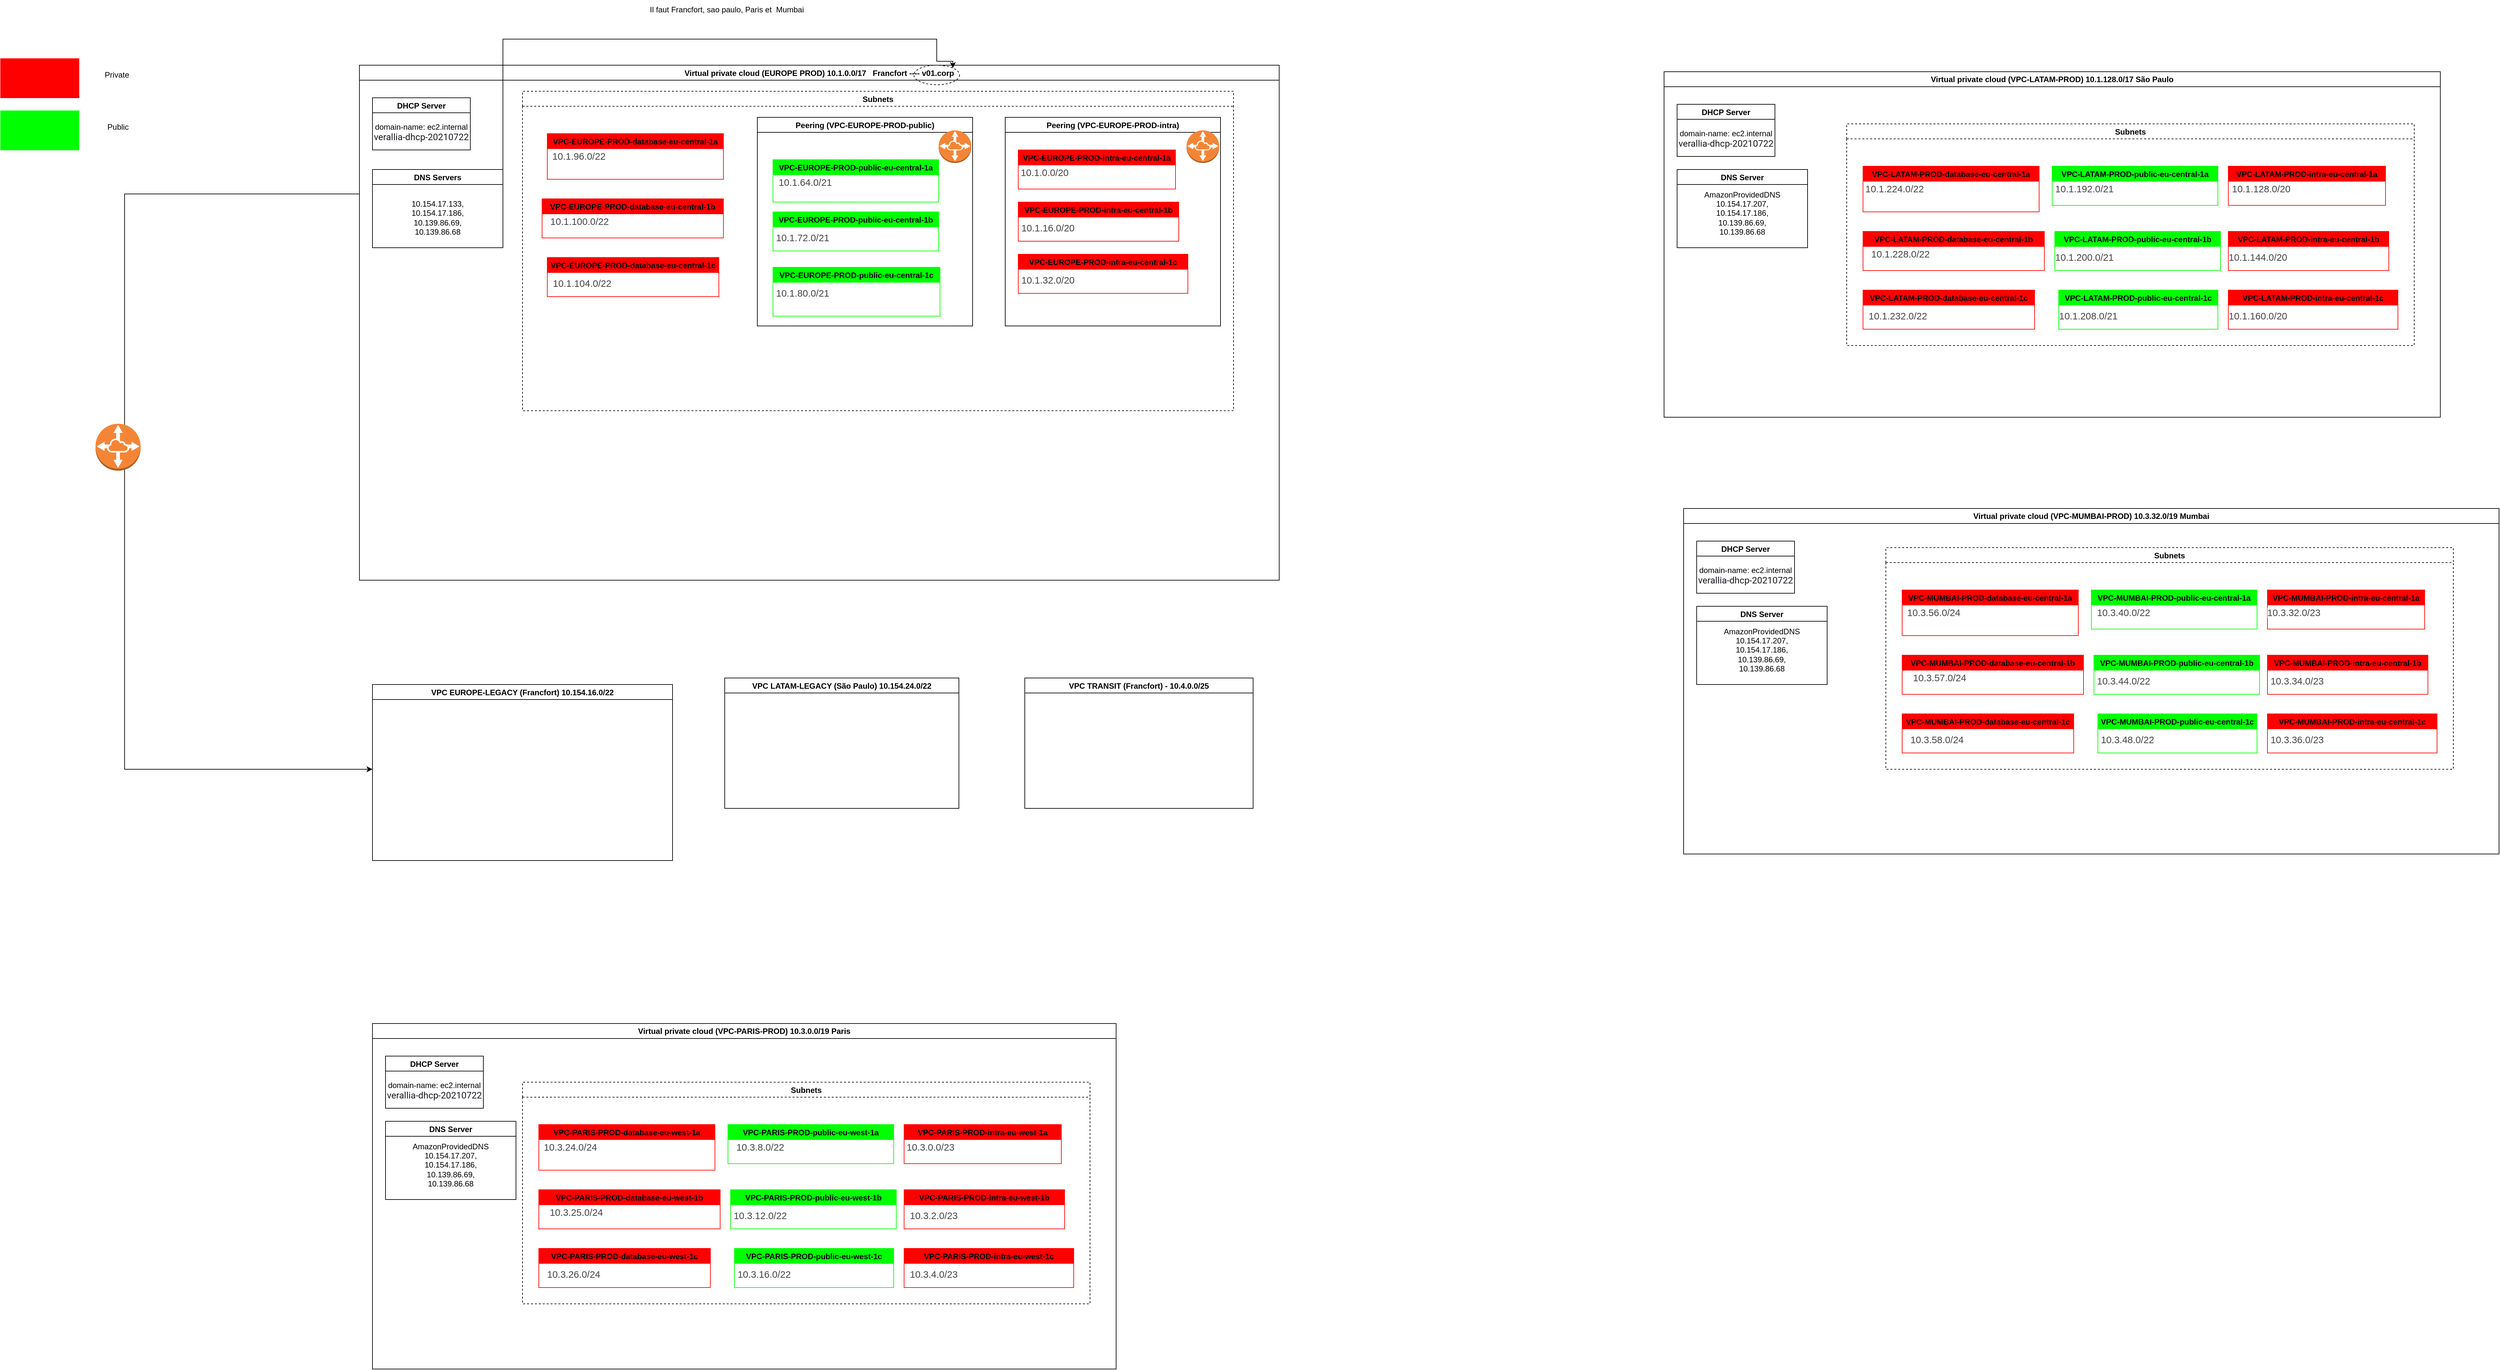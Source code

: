 <mxfile version="17.0.0" type="github">
  <diagram id="4M_D3Pi3umLmw-VAeziT" name="Page-1">
    <mxGraphModel dx="2370" dy="1270" grid="1" gridSize="10" guides="1" tooltips="1" connect="1" arrows="1" fold="1" page="1" pageScale="1" pageWidth="827" pageHeight="1169" math="0" shadow="0">
      <root>
        <mxCell id="0" />
        <mxCell id="1" parent="0" />
        <mxCell id="qyI5GLCLb69pi6n-RlXZ-149" style="edgeStyle=orthogonalEdgeStyle;rounded=0;orthogonalLoop=1;jettySize=auto;html=1;exitX=0;exitY=0.25;exitDx=0;exitDy=0;" edge="1" parent="1" source="URnLaDO7650WdrLdtgV3-2">
          <mxGeometry relative="1" as="geometry">
            <mxPoint x="590" y="1190" as="targetPoint" />
            <Array as="points">
              <mxPoint x="210" y="308" />
              <mxPoint x="210" y="1190" />
            </Array>
          </mxGeometry>
        </mxCell>
        <mxCell id="URnLaDO7650WdrLdtgV3-2" value="Virtual private cloud (EUROPE PROD) 10.1.0.0/17   Francfort ---- v01.corp" style="swimlane;" parent="1" vertex="1">
          <mxGeometry x="570" y="110" width="1410" height="790" as="geometry" />
        </mxCell>
        <mxCell id="URnLaDO7650WdrLdtgV3-3" value="DHCP Server" style="swimlane;startSize=23;" parent="URnLaDO7650WdrLdtgV3-2" vertex="1">
          <mxGeometry x="20" y="50" width="150" height="80" as="geometry" />
        </mxCell>
        <mxCell id="URnLaDO7650WdrLdtgV3-5" value="domain-name: ec2.internal&lt;br&gt;&lt;span class=&quot;gmail-&quot;&gt;&lt;span style=&quot;font-size: 10.5pt ; font-family: &amp;#34;roboto&amp;#34; ; color: #16191f&quot;&gt;verallia-dhcp-20210722&lt;/span&gt;&lt;/span&gt;" style="text;html=1;strokeColor=none;fillColor=none;align=center;verticalAlign=middle;whiteSpace=wrap;rounded=0;" parent="URnLaDO7650WdrLdtgV3-3" vertex="1">
          <mxGeometry y="25" width="150" height="55" as="geometry" />
        </mxCell>
        <mxCell id="URnLaDO7650WdrLdtgV3-6" value="DNS Servers" style="swimlane;" parent="URnLaDO7650WdrLdtgV3-2" vertex="1">
          <mxGeometry x="20" y="160" width="200" height="120" as="geometry" />
        </mxCell>
        <mxCell id="URnLaDO7650WdrLdtgV3-7" value="&lt;br&gt;&lt;span&gt;10.154.17.133, 10.154.17.186, 10.139.86.69,&lt;br&gt;&lt;/span&gt;&lt;span&gt;10.139.86.68&lt;/span&gt;&lt;br&gt;&lt;p class=&quot;MsoNormal&quot;&gt;&lt;/p&gt;" style="text;html=1;strokeColor=none;fillColor=none;align=center;verticalAlign=middle;whiteSpace=wrap;rounded=0;" parent="URnLaDO7650WdrLdtgV3-6" vertex="1">
          <mxGeometry x="25" y="45" width="150" height="55" as="geometry" />
        </mxCell>
        <mxCell id="qyI5GLCLb69pi6n-RlXZ-61" value="Subnets" style="swimlane;dashed=1;strokeColor=#000000;fillColor=#FFFFFF;" vertex="1" parent="URnLaDO7650WdrLdtgV3-2">
          <mxGeometry x="250" y="40" width="1090" height="490" as="geometry" />
        </mxCell>
        <mxCell id="URnLaDO7650WdrLdtgV3-16" value="VPC-EUROPE-PROD-database-eu-central-1a" style="swimlane;strokeColor=#FF0000;fillColor=#FF0000;" parent="qyI5GLCLb69pi6n-RlXZ-61" vertex="1">
          <mxGeometry x="38" y="65" width="270" height="70" as="geometry" />
        </mxCell>
        <mxCell id="URnLaDO7650WdrLdtgV3-28" value="&lt;span style=&quot;color: rgb(68 , 68 , 68) ; font-family: &amp;#34;calibri&amp;#34; , sans-serif , &amp;#34;mongolian baiti&amp;#34; , &amp;#34;microsoft yi baiti&amp;#34; , &amp;#34;javanese text&amp;#34; , &amp;#34;yu gothic&amp;#34; ; font-size: 14.667px ; text-align: left ; background-color: rgb(255 , 255 , 255)&quot;&gt;10.1.96.0/22&lt;/span&gt;" style="text;html=1;align=center;verticalAlign=middle;resizable=0;points=[];autosize=1;strokeColor=none;fillColor=none;" parent="URnLaDO7650WdrLdtgV3-16" vertex="1">
          <mxGeometry x="3" y="25" width="90" height="20" as="geometry" />
        </mxCell>
        <mxCell id="URnLaDO7650WdrLdtgV3-11" value="VPC-EUROPE-PROD-database-eu-central-1b" style="swimlane;strokeColor=#FF0000;fillColor=#FF0000;" parent="qyI5GLCLb69pi6n-RlXZ-61" vertex="1">
          <mxGeometry x="30" y="165" width="278" height="60" as="geometry" />
        </mxCell>
        <mxCell id="URnLaDO7650WdrLdtgV3-29" value="&lt;span style=&quot;color: rgb(68 , 68 , 68) ; font-family: &amp;#34;calibri&amp;#34; , sans-serif , &amp;#34;mongolian baiti&amp;#34; , &amp;#34;microsoft yi baiti&amp;#34; , &amp;#34;javanese text&amp;#34; , &amp;#34;yu gothic&amp;#34; ; font-size: 14.667px ; text-align: left ; background-color: rgb(255 , 255 , 255)&quot;&gt;10.1.100.0/22&lt;/span&gt;" style="text;html=1;align=center;verticalAlign=middle;resizable=0;points=[];autosize=1;strokeColor=none;fillColor=none;" parent="URnLaDO7650WdrLdtgV3-11" vertex="1">
          <mxGeometry x="7" y="25" width="100" height="20" as="geometry" />
        </mxCell>
        <mxCell id="URnLaDO7650WdrLdtgV3-14" value="VPC-EUROPE-PROD-database-eu-central-1c" style="swimlane;strokeColor=#FF0000;fillColor=#FF0000;" parent="qyI5GLCLb69pi6n-RlXZ-61" vertex="1">
          <mxGeometry x="38" y="255" width="263" height="60" as="geometry" />
        </mxCell>
        <mxCell id="qyI5GLCLb69pi6n-RlXZ-54" value="&lt;span style=&quot;color: rgb(68 , 68 , 68) ; font-family: &amp;#34;calibri&amp;#34; , sans-serif , &amp;#34;mongolian baiti&amp;#34; , &amp;#34;microsoft yi baiti&amp;#34; , &amp;#34;javanese text&amp;#34; , &amp;#34;yu gothic&amp;#34; ; font-size: 14.667px ; text-align: left ; background-color: rgb(255 , 255 , 255)&quot;&gt;10.1.104.0/22&lt;/span&gt;" style="text;html=1;align=center;verticalAlign=middle;resizable=0;points=[];autosize=1;strokeColor=none;fillColor=none;" vertex="1" parent="URnLaDO7650WdrLdtgV3-14">
          <mxGeometry x="3" y="30" width="100" height="20" as="geometry" />
        </mxCell>
        <mxCell id="qyI5GLCLb69pi6n-RlXZ-135" value="Peering (VPC-EUROPE-PROD-public)" style="swimlane;strokeColor=#000000;fillColor=none;gradientColor=none;" vertex="1" parent="qyI5GLCLb69pi6n-RlXZ-61">
          <mxGeometry x="360" y="40" width="330" height="320" as="geometry" />
        </mxCell>
        <mxCell id="URnLaDO7650WdrLdtgV3-13" value="VPC-EUROPE-PROD-public-eu-central-1a" style="swimlane;strokeColor=#00FF00;fillColor=#00FF00;" parent="qyI5GLCLb69pi6n-RlXZ-135" vertex="1">
          <mxGeometry x="24" y="65" width="254" height="65" as="geometry" />
        </mxCell>
        <mxCell id="qyI5GLCLb69pi6n-RlXZ-57" value="&lt;span style=&quot;color: rgb(68 , 68 , 68) ; font-family: &amp;#34;calibri&amp;#34; , sans-serif , &amp;#34;mongolian baiti&amp;#34; , &amp;#34;microsoft yi baiti&amp;#34; , &amp;#34;javanese text&amp;#34; , &amp;#34;yu gothic&amp;#34; ; font-size: 14.667px ; text-align: left ; background-color: rgb(255 , 255 , 255)&quot;&gt;10.1.64.0/21&lt;/span&gt;" style="text;html=1;align=center;verticalAlign=middle;resizable=0;points=[];autosize=1;strokeColor=none;fillColor=none;" vertex="1" parent="URnLaDO7650WdrLdtgV3-13">
          <mxGeometry x="4" y="25" width="90" height="20" as="geometry" />
        </mxCell>
        <mxCell id="URnLaDO7650WdrLdtgV3-12" value="VPC-EUROPE-PROD-public-eu-central-1b" style="swimlane;strokeColor=#00FF00;fillColor=#00FF00;" parent="qyI5GLCLb69pi6n-RlXZ-135" vertex="1">
          <mxGeometry x="24" y="145" width="254" height="60" as="geometry" />
        </mxCell>
        <mxCell id="qyI5GLCLb69pi6n-RlXZ-56" value="&lt;span style=&quot;color: rgb(68 , 68 , 68) ; font-family: &amp;#34;calibri&amp;#34; , sans-serif , &amp;#34;mongolian baiti&amp;#34; , &amp;#34;microsoft yi baiti&amp;#34; , &amp;#34;javanese text&amp;#34; , &amp;#34;yu gothic&amp;#34; ; font-size: 14.667px ; text-align: left ; background-color: rgb(255 , 255 , 255)&quot;&gt;10.1.72.0/21&lt;/span&gt;" style="text;html=1;align=center;verticalAlign=middle;resizable=0;points=[];autosize=1;strokeColor=none;fillColor=none;" vertex="1" parent="URnLaDO7650WdrLdtgV3-12">
          <mxGeometry y="30" width="90" height="20" as="geometry" />
        </mxCell>
        <mxCell id="URnLaDO7650WdrLdtgV3-15" value="VPC-EUROPE-PROD-public-eu-central-1c" style="swimlane;strokeColor=#00FF00;fillColor=#00FF00;" parent="qyI5GLCLb69pi6n-RlXZ-135" vertex="1">
          <mxGeometry x="24" y="230" width="256" height="75" as="geometry" />
        </mxCell>
        <mxCell id="qyI5GLCLb69pi6n-RlXZ-55" value="&lt;span style=&quot;color: rgb(68 , 68 , 68) ; font-family: &amp;#34;calibri&amp;#34; , sans-serif , &amp;#34;mongolian baiti&amp;#34; , &amp;#34;microsoft yi baiti&amp;#34; , &amp;#34;javanese text&amp;#34; , &amp;#34;yu gothic&amp;#34; ; font-size: 14.667px ; text-align: left ; background-color: rgb(255 , 255 , 255)&quot;&gt;10.1.80.0/21&lt;/span&gt;" style="text;html=1;align=center;verticalAlign=middle;resizable=0;points=[];autosize=1;strokeColor=none;fillColor=none;" vertex="1" parent="URnLaDO7650WdrLdtgV3-15">
          <mxGeometry y="30" width="90" height="20" as="geometry" />
        </mxCell>
        <mxCell id="qyI5GLCLb69pi6n-RlXZ-130" value="" style="outlineConnect=0;dashed=0;verticalLabelPosition=bottom;verticalAlign=top;align=center;html=1;shape=mxgraph.aws3.vpc_peering;fillColor=#F58536;gradientColor=none;strokeColor=#FF0000;" vertex="1" parent="qyI5GLCLb69pi6n-RlXZ-135">
          <mxGeometry x="278" y="20" width="50" height="50" as="geometry" />
        </mxCell>
        <mxCell id="qyI5GLCLb69pi6n-RlXZ-138" value="Peering (VPC-EUROPE-PROD-intra)" style="swimlane;strokeColor=#000000;fillColor=none;gradientColor=none;" vertex="1" parent="qyI5GLCLb69pi6n-RlXZ-61">
          <mxGeometry x="740" y="40" width="330" height="320" as="geometry" />
        </mxCell>
        <mxCell id="qyI5GLCLb69pi6n-RlXZ-145" value="" style="outlineConnect=0;dashed=0;verticalLabelPosition=bottom;verticalAlign=top;align=center;html=1;shape=mxgraph.aws3.vpc_peering;fillColor=#F58536;gradientColor=none;strokeColor=#FF0000;" vertex="1" parent="qyI5GLCLb69pi6n-RlXZ-138">
          <mxGeometry x="278" y="20" width="50" height="50" as="geometry" />
        </mxCell>
        <mxCell id="qyI5GLCLb69pi6n-RlXZ-53" value="VPC-EUROPE-PROD-intra-eu-central-1a" style="swimlane;strokeColor=#FF0000;fillColor=#FF0000;" vertex="1" parent="qyI5GLCLb69pi6n-RlXZ-138">
          <mxGeometry x="20" y="50" width="241" height="60" as="geometry" />
        </mxCell>
        <mxCell id="qyI5GLCLb69pi6n-RlXZ-58" value="&lt;span style=&quot;color: rgb(68 , 68 , 68) ; font-family: &amp;#34;calibri&amp;#34; , sans-serif , &amp;#34;mongolian baiti&amp;#34; , &amp;#34;microsoft yi baiti&amp;#34; , &amp;#34;javanese text&amp;#34; , &amp;#34;yu gothic&amp;#34; ; font-size: 14.667px ; text-align: left ; background-color: rgb(255 , 255 , 255)&quot;&gt;10.1.0.0/20&lt;/span&gt;" style="text;html=1;align=center;verticalAlign=middle;resizable=0;points=[];autosize=1;strokeColor=none;fillColor=none;" vertex="1" parent="qyI5GLCLb69pi6n-RlXZ-53">
          <mxGeometry y="25" width="80" height="20" as="geometry" />
        </mxCell>
        <mxCell id="qyI5GLCLb69pi6n-RlXZ-51" value="VPC-EUROPE-PROD-intra-eu-central-1b" style="swimlane;strokeColor=#FF0000;fillColor=#FF0000;" vertex="1" parent="qyI5GLCLb69pi6n-RlXZ-138">
          <mxGeometry x="20" y="130" width="246" height="60" as="geometry" />
        </mxCell>
        <mxCell id="qyI5GLCLb69pi6n-RlXZ-59" value="&lt;span style=&quot;color: rgb(68 , 68 , 68) ; font-family: &amp;#34;calibri&amp;#34; , sans-serif , &amp;#34;mongolian baiti&amp;#34; , &amp;#34;microsoft yi baiti&amp;#34; , &amp;#34;javanese text&amp;#34; , &amp;#34;yu gothic&amp;#34; ; font-size: 14.667px ; text-align: left ; background-color: rgb(255 , 255 , 255)&quot;&gt;10.1.16.0/20&lt;/span&gt;" style="text;html=1;align=center;verticalAlign=middle;resizable=0;points=[];autosize=1;strokeColor=none;fillColor=none;" vertex="1" parent="qyI5GLCLb69pi6n-RlXZ-51">
          <mxGeometry y="30" width="90" height="20" as="geometry" />
        </mxCell>
        <mxCell id="qyI5GLCLb69pi6n-RlXZ-52" value="VPC-EUROPE-PROD-intra-eu-central-1c" style="swimlane;strokeColor=#FF0000;fillColor=#FF0000;" vertex="1" parent="qyI5GLCLb69pi6n-RlXZ-138">
          <mxGeometry x="20" y="210" width="260" height="60" as="geometry" />
        </mxCell>
        <mxCell id="qyI5GLCLb69pi6n-RlXZ-60" value="&lt;span style=&quot;color: rgb(68 , 68 , 68) ; font-family: &amp;#34;calibri&amp;#34; , sans-serif , &amp;#34;mongolian baiti&amp;#34; , &amp;#34;microsoft yi baiti&amp;#34; , &amp;#34;javanese text&amp;#34; , &amp;#34;yu gothic&amp;#34; ; font-size: 14.667px ; text-align: left ; background-color: rgb(255 , 255 , 255)&quot;&gt;10.1.32.0/20&lt;/span&gt;" style="text;html=1;align=center;verticalAlign=middle;resizable=0;points=[];autosize=1;strokeColor=none;fillColor=none;" vertex="1" parent="qyI5GLCLb69pi6n-RlXZ-52">
          <mxGeometry y="30" width="90" height="20" as="geometry" />
        </mxCell>
        <mxCell id="qyI5GLCLb69pi6n-RlXZ-122" value="" style="ellipse;whiteSpace=wrap;html=1;dashed=1;strokeColor=#000000;fillColor=none;gradientColor=none;" vertex="1" parent="URnLaDO7650WdrLdtgV3-2">
          <mxGeometry x="850" width="70" height="30" as="geometry" />
        </mxCell>
        <mxCell id="qyI5GLCLb69pi6n-RlXZ-121" style="edgeStyle=orthogonalEdgeStyle;rounded=0;orthogonalLoop=1;jettySize=auto;html=1;exitX=0.75;exitY=0;exitDx=0;exitDy=0;entryX=1;entryY=0;entryDx=0;entryDy=0;" edge="1" parent="URnLaDO7650WdrLdtgV3-2" source="URnLaDO7650WdrLdtgV3-6" target="qyI5GLCLb69pi6n-RlXZ-122">
          <mxGeometry relative="1" as="geometry">
            <mxPoint x="910" y="-60" as="targetPoint" />
            <Array as="points">
              <mxPoint x="220" y="160" />
              <mxPoint x="220" y="-40" />
              <mxPoint x="885" y="-40" />
              <mxPoint x="885" y="-6" />
            </Array>
          </mxGeometry>
        </mxCell>
        <mxCell id="VcifqLUfII9H0ngbjGMm-1" value="Il faut Francfort, sao paulo, Paris et&amp;nbsp; Mumbai&amp;nbsp;" style="text;html=1;strokeColor=none;fillColor=none;align=center;verticalAlign=middle;whiteSpace=wrap;rounded=0;" parent="1" vertex="1">
          <mxGeometry x="990" y="10" width="290" height="30" as="geometry" />
        </mxCell>
        <mxCell id="qyI5GLCLb69pi6n-RlXZ-2" value="Virtual private cloud (VPC-LATAM-PROD) 10.1.128.0/17 São Paulo" style="swimlane;whiteSpace=wrap;" vertex="1" parent="1">
          <mxGeometry x="2570" y="120" width="1190" height="530" as="geometry" />
        </mxCell>
        <mxCell id="qyI5GLCLb69pi6n-RlXZ-10" value="DHCP Server" style="swimlane;startSize=23;" vertex="1" parent="qyI5GLCLb69pi6n-RlXZ-2">
          <mxGeometry x="20" y="50" width="150" height="80" as="geometry" />
        </mxCell>
        <mxCell id="qyI5GLCLb69pi6n-RlXZ-11" value="domain-name: ec2.internal&lt;br&gt;&lt;span class=&quot;gmail-&quot;&gt;&lt;span style=&quot;font-size: 10.5pt ; font-family: &amp;#34;roboto&amp;#34; ; color: #16191f&quot;&gt;verallia-dhcp-20210722&lt;/span&gt;&lt;/span&gt;" style="text;html=1;strokeColor=none;fillColor=none;align=center;verticalAlign=middle;whiteSpace=wrap;rounded=0;" vertex="1" parent="qyI5GLCLb69pi6n-RlXZ-10">
          <mxGeometry y="25" width="150" height="55" as="geometry" />
        </mxCell>
        <mxCell id="qyI5GLCLb69pi6n-RlXZ-12" value="DNS Server" style="swimlane;" vertex="1" parent="qyI5GLCLb69pi6n-RlXZ-2">
          <mxGeometry x="20" y="150" width="200" height="120" as="geometry" />
        </mxCell>
        <mxCell id="qyI5GLCLb69pi6n-RlXZ-13" value="AmazonProvidedDNS&lt;br&gt;&lt;span&gt;10.154.17.207, 10.154.17.186, 10.139.86.69,&lt;br&gt;&lt;/span&gt;&lt;span&gt;10.139.86.68&lt;/span&gt;&lt;br&gt;&lt;p class=&quot;MsoNormal&quot;&gt;&lt;/p&gt;" style="text;html=1;strokeColor=none;fillColor=none;align=center;verticalAlign=middle;whiteSpace=wrap;rounded=0;" vertex="1" parent="qyI5GLCLb69pi6n-RlXZ-12">
          <mxGeometry x="25" y="45" width="150" height="55" as="geometry" />
        </mxCell>
        <mxCell id="qyI5GLCLb69pi6n-RlXZ-62" value="Subnets" style="swimlane;dashed=1;strokeColor=#000000;fillColor=#FFFFFF;" vertex="1" parent="qyI5GLCLb69pi6n-RlXZ-2">
          <mxGeometry x="280" y="80" width="870" height="340" as="geometry" />
        </mxCell>
        <mxCell id="qyI5GLCLb69pi6n-RlXZ-63" value="VPC-LATAM-PROD-database-eu-central-1a" style="swimlane;strokeColor=#FF0000;fillColor=#FF0000;" vertex="1" parent="qyI5GLCLb69pi6n-RlXZ-62">
          <mxGeometry x="25" y="65" width="270" height="70" as="geometry" />
        </mxCell>
        <mxCell id="qyI5GLCLb69pi6n-RlXZ-64" value="&lt;span style=&quot;color: rgb(68 , 68 , 68) ; font-family: &amp;#34;calibri&amp;#34; , sans-serif , &amp;#34;mongolian baiti&amp;#34; , &amp;#34;microsoft yi baiti&amp;#34; , &amp;#34;javanese text&amp;#34; , &amp;#34;yu gothic&amp;#34; ; font-size: 14.667px ; text-align: left ; background-color: rgb(255 , 255 , 255)&quot;&gt;10.1.224.0/22&lt;/span&gt;" style="text;html=1;align=center;verticalAlign=middle;resizable=0;points=[];autosize=1;strokeColor=none;fillColor=none;" vertex="1" parent="qyI5GLCLb69pi6n-RlXZ-63">
          <mxGeometry x="-2" y="25" width="100" height="20" as="geometry" />
        </mxCell>
        <mxCell id="qyI5GLCLb69pi6n-RlXZ-65" value="VPC-LATAM-PROD-database-eu-central-1b" style="swimlane;strokeColor=#FF0000;fillColor=#FF0000;" vertex="1" parent="qyI5GLCLb69pi6n-RlXZ-62">
          <mxGeometry x="25" y="165" width="278" height="60" as="geometry" />
        </mxCell>
        <mxCell id="qyI5GLCLb69pi6n-RlXZ-66" value="&lt;span style=&quot;color: rgb(68 , 68 , 68) ; font-family: &amp;#34;calibri&amp;#34; , sans-serif , &amp;#34;mongolian baiti&amp;#34; , &amp;#34;microsoft yi baiti&amp;#34; , &amp;#34;javanese text&amp;#34; , &amp;#34;yu gothic&amp;#34; ; font-size: 14.667px ; text-align: left ; background-color: rgb(255 , 255 , 255)&quot;&gt;10.1.228.0/22&lt;/span&gt;" style="text;html=1;align=center;verticalAlign=middle;resizable=0;points=[];autosize=1;strokeColor=none;fillColor=none;" vertex="1" parent="qyI5GLCLb69pi6n-RlXZ-65">
          <mxGeometry x="7" y="25" width="100" height="20" as="geometry" />
        </mxCell>
        <mxCell id="qyI5GLCLb69pi6n-RlXZ-67" value="VPC-LATAM-PROD-database-eu-central-1c" style="swimlane;strokeColor=#FF0000;fillColor=#FF0000;" vertex="1" parent="qyI5GLCLb69pi6n-RlXZ-62">
          <mxGeometry x="25" y="255" width="263" height="60" as="geometry" />
        </mxCell>
        <mxCell id="qyI5GLCLb69pi6n-RlXZ-68" value="&lt;span style=&quot;color: rgb(68 , 68 , 68) ; font-family: &amp;#34;calibri&amp;#34; , sans-serif , &amp;#34;mongolian baiti&amp;#34; , &amp;#34;microsoft yi baiti&amp;#34; , &amp;#34;javanese text&amp;#34; , &amp;#34;yu gothic&amp;#34; ; font-size: 14.667px ; text-align: left ; background-color: rgb(255 , 255 , 255)&quot;&gt;10.1.232.0/22&lt;/span&gt;" style="text;html=1;align=center;verticalAlign=middle;resizable=0;points=[];autosize=1;strokeColor=none;fillColor=none;" vertex="1" parent="qyI5GLCLb69pi6n-RlXZ-67">
          <mxGeometry x="3" y="30" width="100" height="20" as="geometry" />
        </mxCell>
        <mxCell id="qyI5GLCLb69pi6n-RlXZ-69" value="VPC-LATAM-PROD-public-eu-central-1c" style="swimlane;strokeColor=#00FF00;fillColor=#00FF00;" vertex="1" parent="qyI5GLCLb69pi6n-RlXZ-62">
          <mxGeometry x="325" y="255" width="244" height="60" as="geometry" />
        </mxCell>
        <mxCell id="qyI5GLCLb69pi6n-RlXZ-70" value="&lt;span style=&quot;color: rgb(68 , 68 , 68) ; font-family: &amp;#34;calibri&amp;#34; , sans-serif , &amp;#34;mongolian baiti&amp;#34; , &amp;#34;microsoft yi baiti&amp;#34; , &amp;#34;javanese text&amp;#34; , &amp;#34;yu gothic&amp;#34; ; font-size: 14.667px ; text-align: left ; background-color: rgb(255 , 255 , 255)&quot;&gt;10.1.208.0/21&lt;/span&gt;" style="text;html=1;align=center;verticalAlign=middle;resizable=0;points=[];autosize=1;strokeColor=none;fillColor=none;" vertex="1" parent="qyI5GLCLb69pi6n-RlXZ-69">
          <mxGeometry x="-5" y="30" width="100" height="20" as="geometry" />
        </mxCell>
        <mxCell id="qyI5GLCLb69pi6n-RlXZ-71" value="VPC-LATAM-PROD-public-eu-central-1b" style="swimlane;strokeColor=#00FF00;fillColor=#00FF00;" vertex="1" parent="qyI5GLCLb69pi6n-RlXZ-62">
          <mxGeometry x="319" y="165" width="254" height="60" as="geometry" />
        </mxCell>
        <mxCell id="qyI5GLCLb69pi6n-RlXZ-72" value="&lt;span style=&quot;color: rgb(68 , 68 , 68) ; font-family: &amp;#34;calibri&amp;#34; , sans-serif , &amp;#34;mongolian baiti&amp;#34; , &amp;#34;microsoft yi baiti&amp;#34; , &amp;#34;javanese text&amp;#34; , &amp;#34;yu gothic&amp;#34; ; font-size: 14.667px ; text-align: left ; background-color: rgb(255 , 255 , 255)&quot;&gt;10.1.200.0/21&lt;/span&gt;" style="text;html=1;align=center;verticalAlign=middle;resizable=0;points=[];autosize=1;strokeColor=none;fillColor=none;" vertex="1" parent="qyI5GLCLb69pi6n-RlXZ-71">
          <mxGeometry x="-5" y="30" width="100" height="20" as="geometry" />
        </mxCell>
        <mxCell id="qyI5GLCLb69pi6n-RlXZ-73" value="VPC-LATAM-PROD-public-eu-central-1a" style="swimlane;strokeColor=#00FF00;fillColor=#00FF00;" vertex="1" parent="qyI5GLCLb69pi6n-RlXZ-62">
          <mxGeometry x="315" y="65" width="254" height="60" as="geometry" />
        </mxCell>
        <mxCell id="qyI5GLCLb69pi6n-RlXZ-74" value="&lt;span style=&quot;color: rgb(68 , 68 , 68) ; font-family: &amp;#34;calibri&amp;#34; , sans-serif , &amp;#34;mongolian baiti&amp;#34; , &amp;#34;microsoft yi baiti&amp;#34; , &amp;#34;javanese text&amp;#34; , &amp;#34;yu gothic&amp;#34; ; font-size: 14.667px ; text-align: left ; background-color: rgb(255 , 255 , 255)&quot;&gt;10.1.192.0/21&lt;/span&gt;" style="text;html=1;align=center;verticalAlign=middle;resizable=0;points=[];autosize=1;strokeColor=none;fillColor=none;" vertex="1" parent="qyI5GLCLb69pi6n-RlXZ-73">
          <mxGeometry x="-1" y="25" width="100" height="20" as="geometry" />
        </mxCell>
        <mxCell id="qyI5GLCLb69pi6n-RlXZ-75" value="VPC-LATAM-PROD-intra-eu-central-1a" style="swimlane;strokeColor=#FF0000;fillColor=#FF0000;" vertex="1" parent="qyI5GLCLb69pi6n-RlXZ-62">
          <mxGeometry x="585" y="65" width="241" height="60" as="geometry" />
        </mxCell>
        <mxCell id="qyI5GLCLb69pi6n-RlXZ-76" value="&lt;span style=&quot;color: rgb(68 , 68 , 68) ; font-family: &amp;#34;calibri&amp;#34; , sans-serif , &amp;#34;mongolian baiti&amp;#34; , &amp;#34;microsoft yi baiti&amp;#34; , &amp;#34;javanese text&amp;#34; , &amp;#34;yu gothic&amp;#34; ; font-size: 14.667px ; text-align: left ; background-color: rgb(255 , 255 , 255)&quot;&gt;10.1.128.0/20&lt;/span&gt;" style="text;html=1;align=center;verticalAlign=middle;resizable=0;points=[];autosize=1;strokeColor=none;fillColor=none;" vertex="1" parent="qyI5GLCLb69pi6n-RlXZ-75">
          <mxGeometry y="25" width="100" height="20" as="geometry" />
        </mxCell>
        <mxCell id="qyI5GLCLb69pi6n-RlXZ-77" value="VPC-LATAM-PROD-intra-eu-central-1b" style="swimlane;strokeColor=#FF0000;fillColor=#FF0000;" vertex="1" parent="qyI5GLCLb69pi6n-RlXZ-62">
          <mxGeometry x="585" y="165" width="246" height="60" as="geometry" />
        </mxCell>
        <mxCell id="qyI5GLCLb69pi6n-RlXZ-78" value="&lt;span style=&quot;color: rgb(68 , 68 , 68) ; font-family: &amp;#34;calibri&amp;#34; , sans-serif , &amp;#34;mongolian baiti&amp;#34; , &amp;#34;microsoft yi baiti&amp;#34; , &amp;#34;javanese text&amp;#34; , &amp;#34;yu gothic&amp;#34; ; font-size: 14.667px ; text-align: left ; background-color: rgb(255 , 255 , 255)&quot;&gt;10.1.144.0/20&lt;/span&gt;" style="text;html=1;align=center;verticalAlign=middle;resizable=0;points=[];autosize=1;strokeColor=none;fillColor=none;" vertex="1" parent="qyI5GLCLb69pi6n-RlXZ-77">
          <mxGeometry x="-5" y="30" width="100" height="20" as="geometry" />
        </mxCell>
        <mxCell id="qyI5GLCLb69pi6n-RlXZ-79" value="VPC-LATAM-PROD-intra-eu-central-1c" style="swimlane;strokeColor=#FF0000;fillColor=#FF0000;" vertex="1" parent="qyI5GLCLb69pi6n-RlXZ-62">
          <mxGeometry x="585" y="255" width="260" height="60" as="geometry" />
        </mxCell>
        <mxCell id="qyI5GLCLb69pi6n-RlXZ-80" value="&lt;span style=&quot;color: rgb(68 , 68 , 68) ; font-family: &amp;#34;calibri&amp;#34; , sans-serif , &amp;#34;mongolian baiti&amp;#34; , &amp;#34;microsoft yi baiti&amp;#34; , &amp;#34;javanese text&amp;#34; , &amp;#34;yu gothic&amp;#34; ; font-size: 14.667px ; text-align: left ; background-color: rgb(255 , 255 , 255)&quot;&gt;10.1.160.0/20&lt;/span&gt;" style="text;html=1;align=center;verticalAlign=middle;resizable=0;points=[];autosize=1;strokeColor=none;fillColor=none;" vertex="1" parent="qyI5GLCLb69pi6n-RlXZ-79">
          <mxGeometry x="-5" y="30" width="100" height="20" as="geometry" />
        </mxCell>
        <mxCell id="qyI5GLCLb69pi6n-RlXZ-14" value="Virtual private cloud (VPC-PARIS-PROD) 10.3.0.0/19 Paris" style="swimlane;whiteSpace=wrap;" vertex="1" parent="1">
          <mxGeometry x="590" y="1580" width="1140" height="530" as="geometry" />
        </mxCell>
        <mxCell id="qyI5GLCLb69pi6n-RlXZ-22" value="DHCP Server" style="swimlane;startSize=23;" vertex="1" parent="qyI5GLCLb69pi6n-RlXZ-14">
          <mxGeometry x="20" y="50" width="150" height="80" as="geometry" />
        </mxCell>
        <mxCell id="qyI5GLCLb69pi6n-RlXZ-23" value="domain-name: ec2.internal&lt;br&gt;&lt;span class=&quot;gmail-&quot;&gt;&lt;span style=&quot;font-size: 10.5pt ; font-family: &amp;#34;roboto&amp;#34; ; color: #16191f&quot;&gt;verallia-dhcp-20210722&lt;/span&gt;&lt;/span&gt;" style="text;html=1;strokeColor=none;fillColor=none;align=center;verticalAlign=middle;whiteSpace=wrap;rounded=0;" vertex="1" parent="qyI5GLCLb69pi6n-RlXZ-22">
          <mxGeometry y="25" width="150" height="55" as="geometry" />
        </mxCell>
        <mxCell id="qyI5GLCLb69pi6n-RlXZ-24" value="DNS Server" style="swimlane;" vertex="1" parent="qyI5GLCLb69pi6n-RlXZ-14">
          <mxGeometry x="20" y="150" width="200" height="120" as="geometry" />
        </mxCell>
        <mxCell id="qyI5GLCLb69pi6n-RlXZ-25" value="AmazonProvidedDNS&lt;br&gt;&lt;span&gt;10.154.17.207, 10.154.17.186, 10.139.86.69,&lt;br&gt;&lt;/span&gt;&lt;span&gt;10.139.86.68&lt;/span&gt;&lt;br&gt;&lt;p class=&quot;MsoNormal&quot;&gt;&lt;/p&gt;" style="text;html=1;strokeColor=none;fillColor=none;align=center;verticalAlign=middle;whiteSpace=wrap;rounded=0;" vertex="1" parent="qyI5GLCLb69pi6n-RlXZ-24">
          <mxGeometry x="25" y="45" width="150" height="55" as="geometry" />
        </mxCell>
        <mxCell id="qyI5GLCLb69pi6n-RlXZ-81" value="Subnets" style="swimlane;dashed=1;strokeColor=#000000;fillColor=#FFFFFF;" vertex="1" parent="qyI5GLCLb69pi6n-RlXZ-14">
          <mxGeometry x="230" y="90" width="870" height="340" as="geometry" />
        </mxCell>
        <mxCell id="qyI5GLCLb69pi6n-RlXZ-82" value="VPC-PARIS-PROD-database-eu-west-1a" style="swimlane;strokeColor=#FF0000;fillColor=#FF0000;" vertex="1" parent="qyI5GLCLb69pi6n-RlXZ-81">
          <mxGeometry x="25" y="65" width="270" height="70" as="geometry" />
        </mxCell>
        <mxCell id="qyI5GLCLb69pi6n-RlXZ-83" value="&lt;span style=&quot;color: rgb(68 , 68 , 68) ; font-family: &amp;#34;calibri&amp;#34; , sans-serif , &amp;#34;mongolian baiti&amp;#34; , &amp;#34;microsoft yi baiti&amp;#34; , &amp;#34;javanese text&amp;#34; , &amp;#34;yu gothic&amp;#34; ; font-size: 14.667px ; text-align: left ; background-color: rgb(255 , 255 , 255)&quot;&gt;10.3.24.0/24&lt;/span&gt;" style="text;html=1;align=center;verticalAlign=middle;resizable=0;points=[];autosize=1;strokeColor=none;fillColor=none;" vertex="1" parent="qyI5GLCLb69pi6n-RlXZ-82">
          <mxGeometry x="3" y="25" width="90" height="20" as="geometry" />
        </mxCell>
        <mxCell id="qyI5GLCLb69pi6n-RlXZ-84" value="VPC-PARIS-PROD-database-eu-west-1b" style="swimlane;strokeColor=#FF0000;fillColor=#FF0000;" vertex="1" parent="qyI5GLCLb69pi6n-RlXZ-81">
          <mxGeometry x="25" y="165" width="278" height="60" as="geometry" />
        </mxCell>
        <mxCell id="qyI5GLCLb69pi6n-RlXZ-85" value="&lt;span style=&quot;color: rgb(68 , 68 , 68) ; font-family: &amp;#34;calibri&amp;#34; , sans-serif , &amp;#34;mongolian baiti&amp;#34; , &amp;#34;microsoft yi baiti&amp;#34; , &amp;#34;javanese text&amp;#34; , &amp;#34;yu gothic&amp;#34; ; font-size: 14.667px ; text-align: left ; background-color: rgb(255 , 255 , 255)&quot;&gt;10.3.25.0/24&lt;/span&gt;" style="text;html=1;align=center;verticalAlign=middle;resizable=0;points=[];autosize=1;strokeColor=none;fillColor=none;" vertex="1" parent="qyI5GLCLb69pi6n-RlXZ-84">
          <mxGeometry x="12" y="25" width="90" height="20" as="geometry" />
        </mxCell>
        <mxCell id="qyI5GLCLb69pi6n-RlXZ-86" value="VPC-PARIS-PROD-database-eu-west-1c" style="swimlane;strokeColor=#FF0000;fillColor=#FF0000;" vertex="1" parent="qyI5GLCLb69pi6n-RlXZ-81">
          <mxGeometry x="25" y="255" width="263" height="60" as="geometry" />
        </mxCell>
        <mxCell id="qyI5GLCLb69pi6n-RlXZ-87" value="&lt;span style=&quot;color: rgb(68 , 68 , 68) ; font-family: &amp;#34;calibri&amp;#34; , sans-serif , &amp;#34;mongolian baiti&amp;#34; , &amp;#34;microsoft yi baiti&amp;#34; , &amp;#34;javanese text&amp;#34; , &amp;#34;yu gothic&amp;#34; ; font-size: 14.667px ; text-align: left ; background-color: rgb(255 , 255 , 255)&quot;&gt;10.3.26.0/24&lt;/span&gt;" style="text;html=1;align=center;verticalAlign=middle;resizable=0;points=[];autosize=1;strokeColor=none;fillColor=none;" vertex="1" parent="qyI5GLCLb69pi6n-RlXZ-86">
          <mxGeometry x="8" y="30" width="90" height="20" as="geometry" />
        </mxCell>
        <mxCell id="qyI5GLCLb69pi6n-RlXZ-88" value="VPC-PARIS-PROD-public-eu-west-1c" style="swimlane;strokeColor=#00FF00;fillColor=#00FF00;" vertex="1" parent="qyI5GLCLb69pi6n-RlXZ-81">
          <mxGeometry x="325" y="255" width="244" height="60" as="geometry" />
        </mxCell>
        <mxCell id="qyI5GLCLb69pi6n-RlXZ-89" value="&lt;span style=&quot;color: rgb(68 , 68 , 68) ; font-family: &amp;#34;calibri&amp;#34; , sans-serif , &amp;#34;mongolian baiti&amp;#34; , &amp;#34;microsoft yi baiti&amp;#34; , &amp;#34;javanese text&amp;#34; , &amp;#34;yu gothic&amp;#34; ; font-size: 14.667px ; text-align: left ; background-color: rgb(255 , 255 , 255)&quot;&gt;10.3.16.0/22&lt;/span&gt;" style="text;html=1;align=center;verticalAlign=middle;resizable=0;points=[];autosize=1;strokeColor=none;fillColor=none;" vertex="1" parent="qyI5GLCLb69pi6n-RlXZ-88">
          <mxGeometry y="30" width="90" height="20" as="geometry" />
        </mxCell>
        <mxCell id="qyI5GLCLb69pi6n-RlXZ-90" value="VPC-PARIS-PROD-public-eu-west-1b" style="swimlane;strokeColor=#00FF00;fillColor=#00FF00;" vertex="1" parent="qyI5GLCLb69pi6n-RlXZ-81">
          <mxGeometry x="319" y="165" width="254" height="60" as="geometry" />
        </mxCell>
        <mxCell id="qyI5GLCLb69pi6n-RlXZ-91" value="&lt;span style=&quot;color: rgb(68 , 68 , 68) ; font-family: &amp;#34;calibri&amp;#34; , sans-serif , &amp;#34;mongolian baiti&amp;#34; , &amp;#34;microsoft yi baiti&amp;#34; , &amp;#34;javanese text&amp;#34; , &amp;#34;yu gothic&amp;#34; ; font-size: 14.667px ; text-align: left ; background-color: rgb(255 , 255 , 255)&quot;&gt;10.3.12.0/22&lt;/span&gt;" style="text;html=1;align=center;verticalAlign=middle;resizable=0;points=[];autosize=1;strokeColor=none;fillColor=none;" vertex="1" parent="qyI5GLCLb69pi6n-RlXZ-90">
          <mxGeometry y="30" width="90" height="20" as="geometry" />
        </mxCell>
        <mxCell id="qyI5GLCLb69pi6n-RlXZ-92" value="VPC-PARIS-PROD-public-eu-west-1a" style="swimlane;strokeColor=#00FF00;fillColor=#00FF00;" vertex="1" parent="qyI5GLCLb69pi6n-RlXZ-81">
          <mxGeometry x="315" y="65" width="254" height="60" as="geometry" />
        </mxCell>
        <mxCell id="qyI5GLCLb69pi6n-RlXZ-93" value="&lt;span style=&quot;color: rgb(68 , 68 , 68) ; font-family: &amp;#34;calibri&amp;#34; , sans-serif , &amp;#34;mongolian baiti&amp;#34; , &amp;#34;microsoft yi baiti&amp;#34; , &amp;#34;javanese text&amp;#34; , &amp;#34;yu gothic&amp;#34; ; font-size: 14.667px ; text-align: left ; background-color: rgb(255 , 255 , 255)&quot;&gt;10.3.8.0/22&lt;/span&gt;" style="text;html=1;align=center;verticalAlign=middle;resizable=0;points=[];autosize=1;strokeColor=none;fillColor=none;" vertex="1" parent="qyI5GLCLb69pi6n-RlXZ-92">
          <mxGeometry x="9" y="25" width="80" height="20" as="geometry" />
        </mxCell>
        <mxCell id="qyI5GLCLb69pi6n-RlXZ-94" value="VPC-PARIS-PROD-intra-eu-west-1a" style="swimlane;strokeColor=#FF0000;fillColor=#FF0000;" vertex="1" parent="qyI5GLCLb69pi6n-RlXZ-81">
          <mxGeometry x="585" y="65" width="241" height="60" as="geometry" />
        </mxCell>
        <mxCell id="qyI5GLCLb69pi6n-RlXZ-95" value="&lt;span style=&quot;color: rgb(68 , 68 , 68) ; font-family: &amp;#34;calibri&amp;#34; , sans-serif , &amp;#34;mongolian baiti&amp;#34; , &amp;#34;microsoft yi baiti&amp;#34; , &amp;#34;javanese text&amp;#34; , &amp;#34;yu gothic&amp;#34; ; font-size: 14.667px ; text-align: left ; background-color: rgb(255 , 255 , 255)&quot;&gt;10.3.0.0/23&lt;/span&gt;" style="text;html=1;align=center;verticalAlign=middle;resizable=0;points=[];autosize=1;strokeColor=none;fillColor=none;" vertex="1" parent="qyI5GLCLb69pi6n-RlXZ-94">
          <mxGeometry y="25" width="80" height="20" as="geometry" />
        </mxCell>
        <mxCell id="qyI5GLCLb69pi6n-RlXZ-96" value="VPC-PARIS-PROD-intra-eu-west-1b" style="swimlane;strokeColor=#FF0000;fillColor=#FF0000;" vertex="1" parent="qyI5GLCLb69pi6n-RlXZ-81">
          <mxGeometry x="585" y="165" width="246" height="60" as="geometry" />
        </mxCell>
        <mxCell id="qyI5GLCLb69pi6n-RlXZ-97" value="&lt;span style=&quot;color: rgb(68 , 68 , 68) ; font-family: &amp;#34;calibri&amp;#34; , sans-serif , &amp;#34;mongolian baiti&amp;#34; , &amp;#34;microsoft yi baiti&amp;#34; , &amp;#34;javanese text&amp;#34; , &amp;#34;yu gothic&amp;#34; ; font-size: 14.667px ; text-align: left ; background-color: rgb(255 , 255 , 255)&quot;&gt;10.3.2.0/23&lt;/span&gt;" style="text;html=1;align=center;verticalAlign=middle;resizable=0;points=[];autosize=1;strokeColor=none;fillColor=none;" vertex="1" parent="qyI5GLCLb69pi6n-RlXZ-96">
          <mxGeometry x="5" y="30" width="80" height="20" as="geometry" />
        </mxCell>
        <mxCell id="qyI5GLCLb69pi6n-RlXZ-98" value="VPC-PARIS-PROD-intra-eu-west-1c" style="swimlane;strokeColor=#FF0000;fillColor=#FF0000;" vertex="1" parent="qyI5GLCLb69pi6n-RlXZ-81">
          <mxGeometry x="585" y="255" width="260" height="60" as="geometry" />
        </mxCell>
        <mxCell id="qyI5GLCLb69pi6n-RlXZ-99" value="&lt;span style=&quot;color: rgb(68 , 68 , 68) ; font-family: &amp;#34;calibri&amp;#34; , sans-serif , &amp;#34;mongolian baiti&amp;#34; , &amp;#34;microsoft yi baiti&amp;#34; , &amp;#34;javanese text&amp;#34; , &amp;#34;yu gothic&amp;#34; ; font-size: 14.667px ; text-align: left ; background-color: rgb(255 , 255 , 255)&quot;&gt;10.3.4.0/23&lt;/span&gt;" style="text;html=1;align=center;verticalAlign=middle;resizable=0;points=[];autosize=1;strokeColor=none;fillColor=none;" vertex="1" parent="qyI5GLCLb69pi6n-RlXZ-98">
          <mxGeometry x="5" y="30" width="80" height="20" as="geometry" />
        </mxCell>
        <mxCell id="qyI5GLCLb69pi6n-RlXZ-38" value="Virtual private cloud (VPC-MUMBAI-PROD) 10.3.32.0/19 Mumbai" style="swimlane;whiteSpace=wrap;" vertex="1" parent="1">
          <mxGeometry x="2600" y="790" width="1250" height="530" as="geometry" />
        </mxCell>
        <mxCell id="qyI5GLCLb69pi6n-RlXZ-46" value="DHCP Server" style="swimlane;startSize=23;" vertex="1" parent="qyI5GLCLb69pi6n-RlXZ-38">
          <mxGeometry x="20" y="50" width="150" height="80" as="geometry" />
        </mxCell>
        <mxCell id="qyI5GLCLb69pi6n-RlXZ-47" value="domain-name: ec2.internal&lt;br&gt;&lt;span class=&quot;gmail-&quot;&gt;&lt;span style=&quot;font-size: 10.5pt ; font-family: &amp;#34;roboto&amp;#34; ; color: #16191f&quot;&gt;verallia-dhcp-20210722&lt;/span&gt;&lt;/span&gt;" style="text;html=1;strokeColor=none;fillColor=none;align=center;verticalAlign=middle;whiteSpace=wrap;rounded=0;" vertex="1" parent="qyI5GLCLb69pi6n-RlXZ-46">
          <mxGeometry y="25" width="150" height="55" as="geometry" />
        </mxCell>
        <mxCell id="qyI5GLCLb69pi6n-RlXZ-48" value="DNS Server" style="swimlane;" vertex="1" parent="qyI5GLCLb69pi6n-RlXZ-38">
          <mxGeometry x="20" y="150" width="200" height="120" as="geometry" />
        </mxCell>
        <mxCell id="qyI5GLCLb69pi6n-RlXZ-49" value="AmazonProvidedDNS&lt;br&gt;&lt;span&gt;10.154.17.207, 10.154.17.186, 10.139.86.69,&lt;br&gt;&lt;/span&gt;&lt;span&gt;10.139.86.68&lt;/span&gt;&lt;br&gt;&lt;p class=&quot;MsoNormal&quot;&gt;&lt;/p&gt;" style="text;html=1;strokeColor=none;fillColor=none;align=center;verticalAlign=middle;whiteSpace=wrap;rounded=0;" vertex="1" parent="qyI5GLCLb69pi6n-RlXZ-48">
          <mxGeometry x="25" y="45" width="150" height="55" as="geometry" />
        </mxCell>
        <mxCell id="qyI5GLCLb69pi6n-RlXZ-101" value="Subnets" style="swimlane;dashed=1;strokeColor=#000000;fillColor=#FFFFFF;" vertex="1" parent="qyI5GLCLb69pi6n-RlXZ-38">
          <mxGeometry x="310" y="60" width="870" height="340" as="geometry" />
        </mxCell>
        <mxCell id="qyI5GLCLb69pi6n-RlXZ-102" value="VPC-MUMBAI-PROD-database-eu-central-1a" style="swimlane;strokeColor=#FF0000;fillColor=#FF0000;" vertex="1" parent="qyI5GLCLb69pi6n-RlXZ-101">
          <mxGeometry x="25" y="65" width="270" height="70" as="geometry" />
        </mxCell>
        <mxCell id="qyI5GLCLb69pi6n-RlXZ-103" value="&lt;span style=&quot;color: rgb(68 , 68 , 68) ; font-family: &amp;#34;calibri&amp;#34; , sans-serif , &amp;#34;mongolian baiti&amp;#34; , &amp;#34;microsoft yi baiti&amp;#34; , &amp;#34;javanese text&amp;#34; , &amp;#34;yu gothic&amp;#34; ; font-size: 14.667px ; text-align: left ; background-color: rgb(255 , 255 , 255)&quot;&gt;10.3.56.0/24&lt;/span&gt;" style="text;html=1;align=center;verticalAlign=middle;resizable=0;points=[];autosize=1;strokeColor=none;fillColor=none;" vertex="1" parent="qyI5GLCLb69pi6n-RlXZ-102">
          <mxGeometry x="3" y="25" width="90" height="20" as="geometry" />
        </mxCell>
        <mxCell id="qyI5GLCLb69pi6n-RlXZ-104" value="VPC-MUMBAI-PROD-database-eu-central-1b" style="swimlane;strokeColor=#FF0000;fillColor=#FF0000;" vertex="1" parent="qyI5GLCLb69pi6n-RlXZ-101">
          <mxGeometry x="25" y="165" width="278" height="60" as="geometry" />
        </mxCell>
        <mxCell id="qyI5GLCLb69pi6n-RlXZ-105" value="&lt;span style=&quot;color: rgb(68 , 68 , 68) ; font-family: &amp;#34;calibri&amp;#34; , sans-serif , &amp;#34;mongolian baiti&amp;#34; , &amp;#34;microsoft yi baiti&amp;#34; , &amp;#34;javanese text&amp;#34; , &amp;#34;yu gothic&amp;#34; ; font-size: 14.667px ; text-align: left ; background-color: rgb(255 , 255 , 255)&quot;&gt;10.3.57.0/24&lt;/span&gt;" style="text;html=1;align=center;verticalAlign=middle;resizable=0;points=[];autosize=1;strokeColor=none;fillColor=none;" vertex="1" parent="qyI5GLCLb69pi6n-RlXZ-104">
          <mxGeometry x="12" y="25" width="90" height="20" as="geometry" />
        </mxCell>
        <mxCell id="qyI5GLCLb69pi6n-RlXZ-106" value="VPC-MUMBAI-PROD-database-eu-central-1c" style="swimlane;strokeColor=#FF0000;fillColor=#FF0000;" vertex="1" parent="qyI5GLCLb69pi6n-RlXZ-101">
          <mxGeometry x="25" y="255" width="263" height="60" as="geometry" />
        </mxCell>
        <mxCell id="qyI5GLCLb69pi6n-RlXZ-107" value="&lt;span style=&quot;color: rgb(68 , 68 , 68) ; font-family: &amp;#34;calibri&amp;#34; , sans-serif , &amp;#34;mongolian baiti&amp;#34; , &amp;#34;microsoft yi baiti&amp;#34; , &amp;#34;javanese text&amp;#34; , &amp;#34;yu gothic&amp;#34; ; font-size: 14.667px ; text-align: left ; background-color: rgb(255 , 255 , 255)&quot;&gt;10.3.58.0/24&lt;/span&gt;" style="text;html=1;align=center;verticalAlign=middle;resizable=0;points=[];autosize=1;strokeColor=none;fillColor=none;" vertex="1" parent="qyI5GLCLb69pi6n-RlXZ-106">
          <mxGeometry x="8" y="30" width="90" height="20" as="geometry" />
        </mxCell>
        <mxCell id="qyI5GLCLb69pi6n-RlXZ-108" value="VPC-MUMBAI-PROD-public-eu-central-1c" style="swimlane;strokeColor=#00FF00;fillColor=#00FF00;" vertex="1" parent="qyI5GLCLb69pi6n-RlXZ-101">
          <mxGeometry x="325" y="255" width="244" height="60" as="geometry" />
        </mxCell>
        <mxCell id="qyI5GLCLb69pi6n-RlXZ-109" value="&lt;span style=&quot;color: rgb(68 , 68 , 68) ; font-family: &amp;#34;calibri&amp;#34; , sans-serif , &amp;#34;mongolian baiti&amp;#34; , &amp;#34;microsoft yi baiti&amp;#34; , &amp;#34;javanese text&amp;#34; , &amp;#34;yu gothic&amp;#34; ; font-size: 14.667px ; text-align: left ; background-color: rgb(255 , 255 , 255)&quot;&gt;10.3.48.0/22&lt;/span&gt;" style="text;html=1;align=center;verticalAlign=middle;resizable=0;points=[];autosize=1;strokeColor=none;fillColor=none;" vertex="1" parent="qyI5GLCLb69pi6n-RlXZ-108">
          <mxGeometry y="30" width="90" height="20" as="geometry" />
        </mxCell>
        <mxCell id="qyI5GLCLb69pi6n-RlXZ-110" value="VPC-MUMBAI-PROD-public-eu-central-1b" style="swimlane;strokeColor=#00FF00;fillColor=#00FF00;" vertex="1" parent="qyI5GLCLb69pi6n-RlXZ-101">
          <mxGeometry x="319" y="165" width="254" height="60" as="geometry" />
        </mxCell>
        <mxCell id="qyI5GLCLb69pi6n-RlXZ-111" value="&lt;span style=&quot;color: rgb(68 , 68 , 68) ; font-family: &amp;#34;calibri&amp;#34; , sans-serif , &amp;#34;mongolian baiti&amp;#34; , &amp;#34;microsoft yi baiti&amp;#34; , &amp;#34;javanese text&amp;#34; , &amp;#34;yu gothic&amp;#34; ; font-size: 14.667px ; text-align: left ; background-color: rgb(255 , 255 , 255)&quot;&gt;10.3.44.0/22&lt;/span&gt;" style="text;html=1;align=center;verticalAlign=middle;resizable=0;points=[];autosize=1;strokeColor=none;fillColor=none;" vertex="1" parent="qyI5GLCLb69pi6n-RlXZ-110">
          <mxGeometry y="30" width="90" height="20" as="geometry" />
        </mxCell>
        <mxCell id="qyI5GLCLb69pi6n-RlXZ-112" value="VPC-MUMBAI-PROD-public-eu-central-1a" style="swimlane;strokeColor=#00FF00;fillColor=#00FF00;" vertex="1" parent="qyI5GLCLb69pi6n-RlXZ-101">
          <mxGeometry x="315" y="65" width="254" height="60" as="geometry" />
        </mxCell>
        <mxCell id="qyI5GLCLb69pi6n-RlXZ-113" value="&lt;span style=&quot;color: rgb(68 , 68 , 68) ; font-family: &amp;#34;calibri&amp;#34; , sans-serif , &amp;#34;mongolian baiti&amp;#34; , &amp;#34;microsoft yi baiti&amp;#34; , &amp;#34;javanese text&amp;#34; , &amp;#34;yu gothic&amp;#34; ; font-size: 14.667px ; text-align: left ; background-color: rgb(255 , 255 , 255)&quot;&gt;10.3.40.0/22&lt;/span&gt;" style="text;html=1;align=center;verticalAlign=middle;resizable=0;points=[];autosize=1;strokeColor=none;fillColor=none;" vertex="1" parent="qyI5GLCLb69pi6n-RlXZ-112">
          <mxGeometry x="4" y="25" width="90" height="20" as="geometry" />
        </mxCell>
        <mxCell id="qyI5GLCLb69pi6n-RlXZ-114" value="VPC-MUMBAI-PROD-intra-eu-central-1a" style="swimlane;strokeColor=#FF0000;fillColor=#FF0000;" vertex="1" parent="qyI5GLCLb69pi6n-RlXZ-101">
          <mxGeometry x="585" y="65" width="241" height="60" as="geometry" />
        </mxCell>
        <mxCell id="qyI5GLCLb69pi6n-RlXZ-115" value="&lt;span style=&quot;color: rgb(68 , 68 , 68) ; font-family: &amp;#34;calibri&amp;#34; , sans-serif , &amp;#34;mongolian baiti&amp;#34; , &amp;#34;microsoft yi baiti&amp;#34; , &amp;#34;javanese text&amp;#34; , &amp;#34;yu gothic&amp;#34; ; font-size: 14.667px ; text-align: left ; background-color: rgb(255 , 255 , 255)&quot;&gt;10.3.32.0/23&lt;/span&gt;" style="text;html=1;align=center;verticalAlign=middle;resizable=0;points=[];autosize=1;strokeColor=none;fillColor=none;" vertex="1" parent="qyI5GLCLb69pi6n-RlXZ-114">
          <mxGeometry x="-5" y="25" width="90" height="20" as="geometry" />
        </mxCell>
        <mxCell id="qyI5GLCLb69pi6n-RlXZ-116" value="VPC-MUMBAI-PROD-intra-eu-central-1b" style="swimlane;strokeColor=#FF0000;fillColor=#FF0000;" vertex="1" parent="qyI5GLCLb69pi6n-RlXZ-101">
          <mxGeometry x="585" y="165" width="246" height="60" as="geometry" />
        </mxCell>
        <mxCell id="qyI5GLCLb69pi6n-RlXZ-117" value="&lt;span style=&quot;color: rgb(68 , 68 , 68) ; font-family: &amp;#34;calibri&amp;#34; , sans-serif , &amp;#34;mongolian baiti&amp;#34; , &amp;#34;microsoft yi baiti&amp;#34; , &amp;#34;javanese text&amp;#34; , &amp;#34;yu gothic&amp;#34; ; font-size: 14.667px ; text-align: left ; background-color: rgb(255 , 255 , 255)&quot;&gt;10.3.34.0/23&lt;/span&gt;" style="text;html=1;align=center;verticalAlign=middle;resizable=0;points=[];autosize=1;strokeColor=none;fillColor=none;" vertex="1" parent="qyI5GLCLb69pi6n-RlXZ-116">
          <mxGeometry y="30" width="90" height="20" as="geometry" />
        </mxCell>
        <mxCell id="qyI5GLCLb69pi6n-RlXZ-118" value="VPC-MUMBAI-PROD-intra-eu-central-1c" style="swimlane;strokeColor=#FF0000;fillColor=#FF0000;" vertex="1" parent="qyI5GLCLb69pi6n-RlXZ-101">
          <mxGeometry x="585" y="255" width="260" height="60" as="geometry" />
        </mxCell>
        <mxCell id="qyI5GLCLb69pi6n-RlXZ-119" value="&lt;span style=&quot;color: rgb(68 , 68 , 68) ; font-family: &amp;#34;calibri&amp;#34; , sans-serif , &amp;#34;mongolian baiti&amp;#34; , &amp;#34;microsoft yi baiti&amp;#34; , &amp;#34;javanese text&amp;#34; , &amp;#34;yu gothic&amp;#34; ; font-size: 14.667px ; text-align: left ; background-color: rgb(255 , 255 , 255)&quot;&gt;10.3.36.0/23&lt;/span&gt;" style="text;html=1;align=center;verticalAlign=middle;resizable=0;points=[];autosize=1;strokeColor=none;fillColor=none;" vertex="1" parent="qyI5GLCLb69pi6n-RlXZ-118">
          <mxGeometry y="30" width="90" height="20" as="geometry" />
        </mxCell>
        <mxCell id="qyI5GLCLb69pi6n-RlXZ-123" value="" style="rounded=0;whiteSpace=wrap;html=1;strokeColor=#FF0000;fillColor=#FF0000;gradientColor=none;" vertex="1" parent="1">
          <mxGeometry x="20" y="100" width="120" height="60" as="geometry" />
        </mxCell>
        <mxCell id="qyI5GLCLb69pi6n-RlXZ-124" value="" style="rounded=0;whiteSpace=wrap;html=1;strokeColor=#00FF00;fillColor=#00FF00;gradientColor=none;" vertex="1" parent="1">
          <mxGeometry x="20" y="180" width="120" height="60" as="geometry" />
        </mxCell>
        <mxCell id="qyI5GLCLb69pi6n-RlXZ-125" value="Private&amp;nbsp;" style="text;html=1;strokeColor=none;fillColor=none;align=center;verticalAlign=middle;whiteSpace=wrap;rounded=0;" vertex="1" parent="1">
          <mxGeometry x="170" y="110" width="60" height="30" as="geometry" />
        </mxCell>
        <mxCell id="qyI5GLCLb69pi6n-RlXZ-126" value="Public" style="text;html=1;strokeColor=none;fillColor=none;align=center;verticalAlign=middle;whiteSpace=wrap;rounded=0;" vertex="1" parent="1">
          <mxGeometry x="170" y="190" width="60" height="30" as="geometry" />
        </mxCell>
        <mxCell id="qyI5GLCLb69pi6n-RlXZ-146" value="VPC EUROPE-LEGACY (Francfort) 10.154.16.0/22" style="swimlane;strokeColor=#000000;fillColor=none;gradientColor=none;" vertex="1" parent="1">
          <mxGeometry x="590" y="1060" width="460" height="270" as="geometry" />
        </mxCell>
        <mxCell id="qyI5GLCLb69pi6n-RlXZ-147" value="VPC LATAM-LEGACY (São Paulo) 10.154.24.0/22" style="swimlane;strokeColor=#000000;fillColor=none;gradientColor=none;" vertex="1" parent="1">
          <mxGeometry x="1130" y="1050" width="359" height="200" as="geometry" />
        </mxCell>
        <mxCell id="qyI5GLCLb69pi6n-RlXZ-148" value="VPC TRANSIT (Francfort) - 10.4.0.0/25" style="swimlane;strokeColor=#000000;fillColor=none;gradientColor=none;" vertex="1" parent="1">
          <mxGeometry x="1590" y="1050" width="350" height="200" as="geometry" />
        </mxCell>
        <mxCell id="qyI5GLCLb69pi6n-RlXZ-150" value="" style="outlineConnect=0;dashed=0;verticalLabelPosition=bottom;verticalAlign=top;align=center;html=1;shape=mxgraph.aws3.vpc_peering;fillColor=#F58536;gradientColor=none;strokeColor=#000000;" vertex="1" parent="1">
          <mxGeometry x="165.5" y="660" width="69" height="72" as="geometry" />
        </mxCell>
      </root>
    </mxGraphModel>
  </diagram>
</mxfile>
